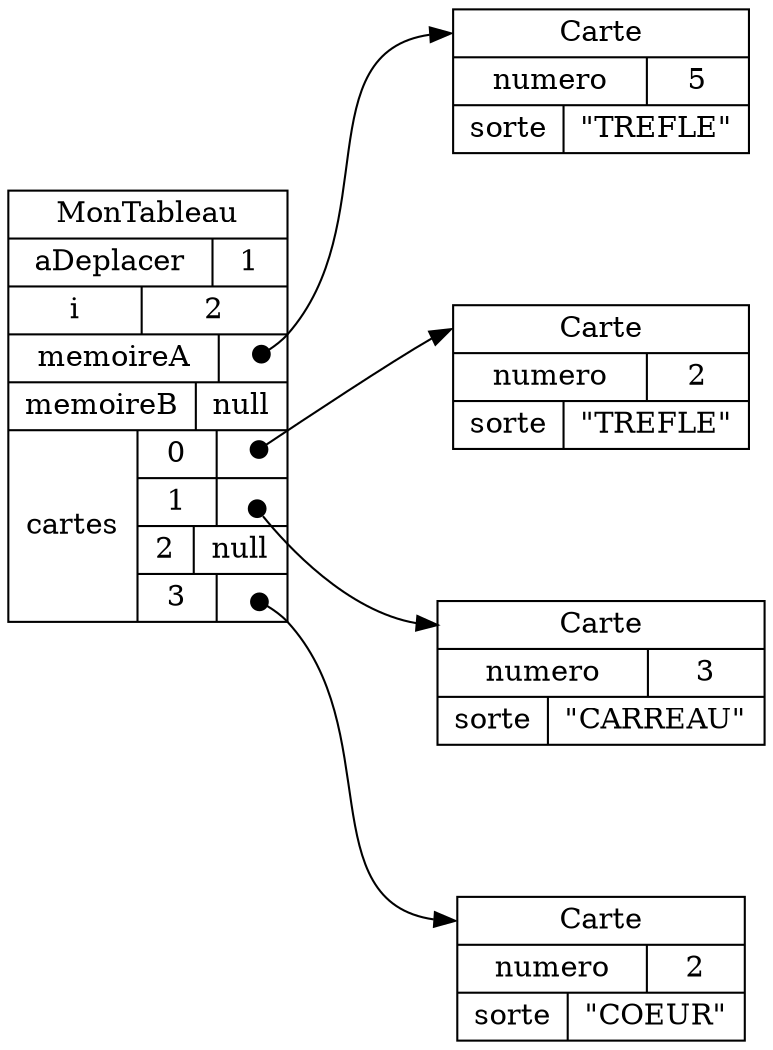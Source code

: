 digraph "MonTableau" {
graph ["rankdir"="LR","compound"="true","ranksep"="1.0","nodesep"="1.0"]
"/" ["label"="<_C>MonTableau|{aDeplacer|1}|{i|2}|{memoireA|<memoireA_memoireA>}|{memoireB|null}|{cartes|{{0|<cartes__V_0_0>}|{1|<cartes__V_1_1>}|{2|null}|{3|<cartes__V_3_3>}}}","style"="filled","fillcolor"="white","shape"="record"]
"/cartes/0" ["label"="<_C>Carte|{numero|2}|{sorte|\"TREFLE\"}","style"="filled","fillcolor"="white","shape"="record"]
"/cartes/1" ["label"="<_C>Carte|{numero|3}|{sorte|\"CARREAU\"}","style"="filled","fillcolor"="white","shape"="record"]
"/cartes/3" ["label"="<_C>Carte|{numero|2}|{sorte|\"COEUR\"}","style"="filled","fillcolor"="white","shape"="record"]
"/memoireA" ["label"="<_C>Carte|{numero|5}|{sorte|\"TREFLE\"}","style"="filled","fillcolor"="white","shape"="record"]
"/":"cartes__V_3_3":c -> "/cartes/3":"_C" ["tailclip"="false","arrowtail"="dot","dir"="both","label"=""]
"/":"cartes__V_1_1":c -> "/cartes/1":"_C" ["tailclip"="false","arrowtail"="dot","dir"="both","label"=""]
"/":"cartes__V_0_0":c -> "/cartes/0":"_C" ["tailclip"="false","arrowtail"="dot","dir"="both","label"=""]
"/":"memoireA_memoireA":c -> "/memoireA":"_C" ["tailclip"="false","arrowtail"="dot","dir"="both","label"=""]
}
